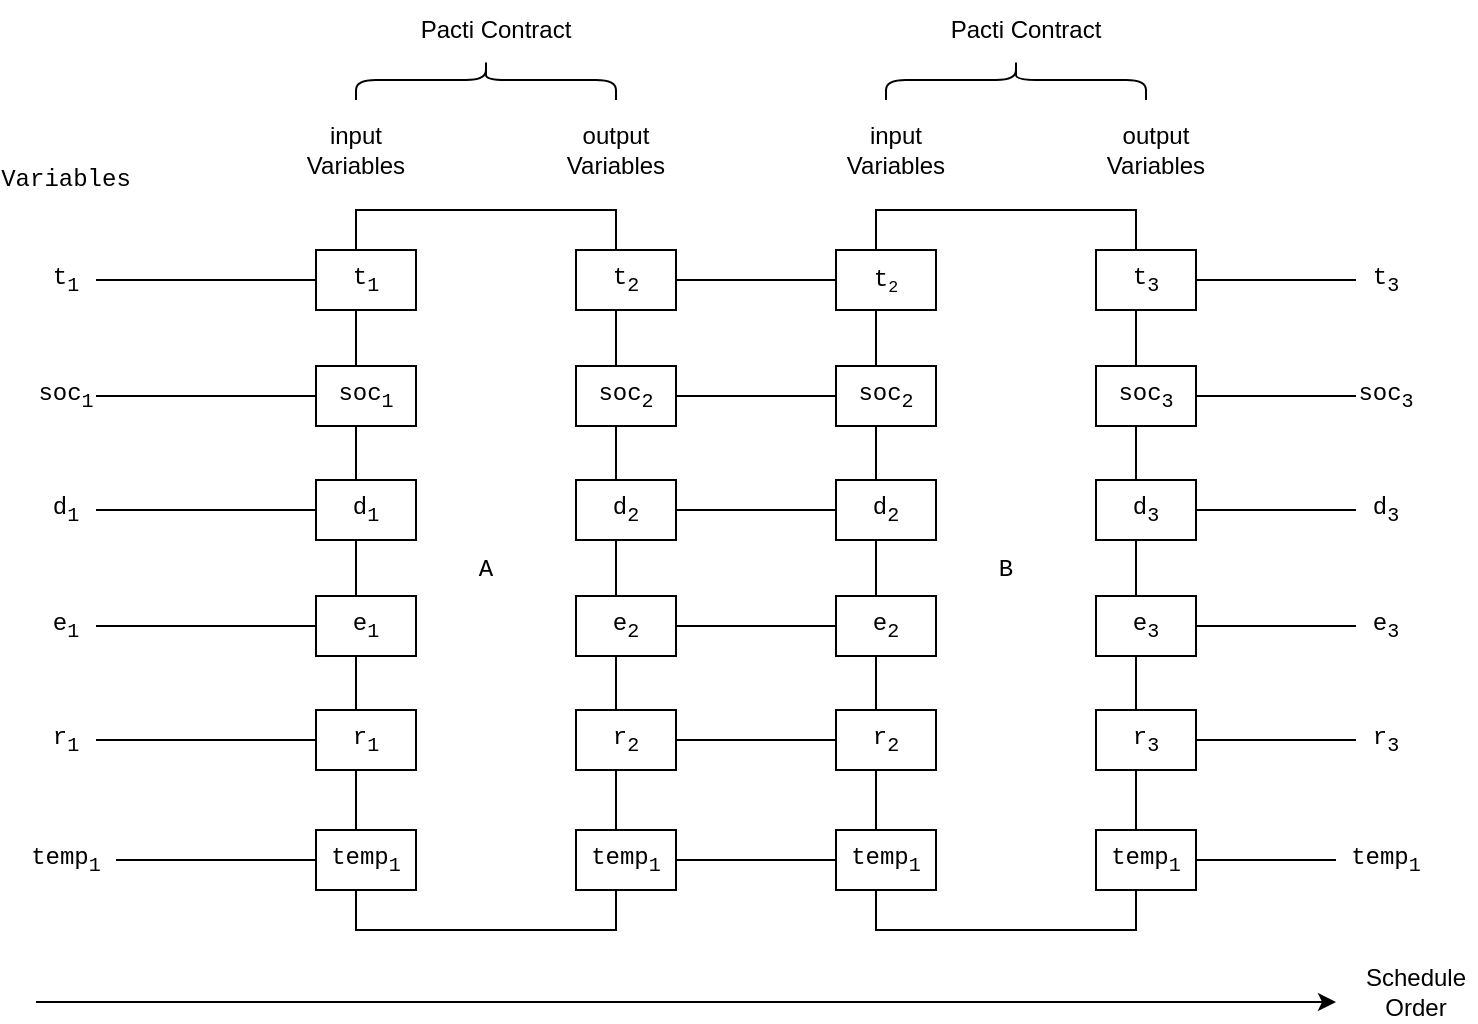 <mxfile>
    <diagram name="Page-1" id="65L9s0X-_qAf-1EEDN0x">
        <mxGraphModel dx="458" dy="467" grid="1" gridSize="10" guides="1" tooltips="1" connect="1" arrows="1" fold="1" page="1" pageScale="1" pageWidth="850" pageHeight="1100" math="0" shadow="0">
            <root>
                <mxCell id="0"/>
                <mxCell id="1" parent="0"/>
                <mxCell id="GHHUwfC4cXGNXOGr5f7a-5" value="" style="endArrow=classic;html=1;rounded=0;" parent="1" edge="1">
                    <mxGeometry width="50" height="50" relative="1" as="geometry">
                        <mxPoint x="70" y="526" as="sourcePoint"/>
                        <mxPoint x="720" y="526" as="targetPoint"/>
                    </mxGeometry>
                </mxCell>
                <mxCell id="GHHUwfC4cXGNXOGr5f7a-6" value="Schedule&lt;br&gt;Order" style="text;html=1;strokeColor=none;fillColor=none;align=center;verticalAlign=middle;whiteSpace=wrap;rounded=0;" parent="1" vertex="1">
                    <mxGeometry x="730" y="506" width="60" height="30" as="geometry"/>
                </mxCell>
                <mxCell id="GHHUwfC4cXGNXOGr5f7a-25" style="edgeStyle=orthogonalEdgeStyle;rounded=0;orthogonalLoop=1;jettySize=auto;html=1;exitX=1;exitY=0.5;exitDx=0;exitDy=0;entryX=0;entryY=0.5;entryDx=0;entryDy=0;fontFamily=Courier New;endArrow=none;endFill=0;" parent="1" source="GHHUwfC4cXGNXOGr5f7a-7" target="GHHUwfC4cXGNXOGr5f7a-44" edge="1">
                    <mxGeometry relative="1" as="geometry">
                        <mxPoint x="180" y="165" as="targetPoint"/>
                    </mxGeometry>
                </mxCell>
                <mxCell id="GHHUwfC4cXGNXOGr5f7a-7" value="&lt;font face=&quot;Courier New&quot;&gt;t&lt;sub&gt;1&lt;/sub&gt;&lt;/font&gt;" style="text;html=1;strokeColor=none;fillColor=none;align=center;verticalAlign=middle;whiteSpace=wrap;rounded=0;" parent="1" vertex="1">
                    <mxGeometry x="70" y="150" width="30" height="30" as="geometry"/>
                </mxCell>
                <mxCell id="GHHUwfC4cXGNXOGr5f7a-26" style="edgeStyle=orthogonalEdgeStyle;rounded=0;orthogonalLoop=1;jettySize=auto;html=1;exitX=1;exitY=0.5;exitDx=0;exitDy=0;entryX=0;entryY=0.5;entryDx=0;entryDy=0;fontFamily=Courier New;endArrow=none;endFill=0;" parent="1" source="GHHUwfC4cXGNXOGr5f7a-8" target="GHHUwfC4cXGNXOGr5f7a-45" edge="1">
                    <mxGeometry relative="1" as="geometry">
                        <mxPoint x="180" y="213" as="targetPoint"/>
                    </mxGeometry>
                </mxCell>
                <mxCell id="GHHUwfC4cXGNXOGr5f7a-8" value="&lt;font face=&quot;Courier New&quot;&gt;soc&lt;sub&gt;1&lt;/sub&gt;&lt;/font&gt;" style="text;html=1;strokeColor=none;fillColor=none;align=center;verticalAlign=middle;whiteSpace=wrap;rounded=0;" parent="1" vertex="1">
                    <mxGeometry x="70" y="208" width="30" height="30" as="geometry"/>
                </mxCell>
                <mxCell id="GHHUwfC4cXGNXOGr5f7a-27" style="edgeStyle=orthogonalEdgeStyle;rounded=0;orthogonalLoop=1;jettySize=auto;html=1;entryX=0;entryY=0.5;entryDx=0;entryDy=0;fontFamily=Courier New;endArrow=none;endFill=0;" parent="1" source="GHHUwfC4cXGNXOGr5f7a-9" target="GHHUwfC4cXGNXOGr5f7a-46" edge="1">
                    <mxGeometry relative="1" as="geometry">
                        <mxPoint x="180" y="260" as="targetPoint"/>
                    </mxGeometry>
                </mxCell>
                <mxCell id="GHHUwfC4cXGNXOGr5f7a-9" value="&lt;font face=&quot;Courier New&quot;&gt;d&lt;sub&gt;1&lt;/sub&gt;&lt;/font&gt;" style="text;html=1;strokeColor=none;fillColor=none;align=center;verticalAlign=middle;whiteSpace=wrap;rounded=0;" parent="1" vertex="1">
                    <mxGeometry x="70" y="265" width="30" height="30" as="geometry"/>
                </mxCell>
                <mxCell id="GHHUwfC4cXGNXOGr5f7a-28" style="edgeStyle=orthogonalEdgeStyle;rounded=0;orthogonalLoop=1;jettySize=auto;html=1;entryX=0;entryY=0.5;entryDx=0;entryDy=0;fontFamily=Courier New;endArrow=none;endFill=0;" parent="1" source="GHHUwfC4cXGNXOGr5f7a-10" target="GHHUwfC4cXGNXOGr5f7a-47" edge="1">
                    <mxGeometry relative="1" as="geometry">
                        <mxPoint x="180" y="308" as="targetPoint"/>
                    </mxGeometry>
                </mxCell>
                <mxCell id="GHHUwfC4cXGNXOGr5f7a-10" value="&lt;font face=&quot;Courier New&quot;&gt;e&lt;sub&gt;1&lt;/sub&gt;&lt;/font&gt;" style="text;html=1;strokeColor=none;fillColor=none;align=center;verticalAlign=middle;whiteSpace=wrap;rounded=0;" parent="1" vertex="1">
                    <mxGeometry x="70" y="323" width="30" height="30" as="geometry"/>
                </mxCell>
                <mxCell id="GHHUwfC4cXGNXOGr5f7a-29" style="edgeStyle=orthogonalEdgeStyle;rounded=0;orthogonalLoop=1;jettySize=auto;html=1;entryX=0;entryY=0.5;entryDx=0;entryDy=0;fontFamily=Courier New;endArrow=none;endFill=0;" parent="1" source="GHHUwfC4cXGNXOGr5f7a-11" target="GHHUwfC4cXGNXOGr5f7a-48" edge="1">
                    <mxGeometry relative="1" as="geometry">
                        <mxPoint x="180" y="355" as="targetPoint"/>
                    </mxGeometry>
                </mxCell>
                <mxCell id="GHHUwfC4cXGNXOGr5f7a-11" value="&lt;font face=&quot;Courier New&quot;&gt;r&lt;sub&gt;1&lt;/sub&gt;&lt;/font&gt;" style="text;html=1;strokeColor=none;fillColor=none;align=center;verticalAlign=middle;whiteSpace=wrap;rounded=0;" parent="1" vertex="1">
                    <mxGeometry x="70" y="380" width="30" height="30" as="geometry"/>
                </mxCell>
                <mxCell id="GHHUwfC4cXGNXOGr5f7a-12" value="Variables" style="text;html=1;strokeColor=none;fillColor=none;align=center;verticalAlign=middle;whiteSpace=wrap;rounded=0;fontFamily=Courier New;" parent="1" vertex="1">
                    <mxGeometry x="55" y="100" width="60" height="30" as="geometry"/>
                </mxCell>
                <mxCell id="GHHUwfC4cXGNXOGr5f7a-56" value="" style="group" parent="1" vertex="1" connectable="0">
                    <mxGeometry x="210" y="130" width="180" height="360" as="geometry"/>
                </mxCell>
                <mxCell id="GHHUwfC4cXGNXOGr5f7a-50" value="A" style="rounded=0;whiteSpace=wrap;html=1;fontFamily=Courier New;" parent="GHHUwfC4cXGNXOGr5f7a-56" vertex="1">
                    <mxGeometry x="20" width="130" height="360" as="geometry"/>
                </mxCell>
                <mxCell id="GHHUwfC4cXGNXOGr5f7a-44" value="t&lt;sub&gt;1&lt;/sub&gt;" style="rounded=0;whiteSpace=wrap;html=1;fontFamily=Courier New;" parent="GHHUwfC4cXGNXOGr5f7a-56" vertex="1">
                    <mxGeometry y="20" width="50" height="30" as="geometry"/>
                </mxCell>
                <mxCell id="GHHUwfC4cXGNXOGr5f7a-45" value="soc&lt;sub&gt;1&lt;/sub&gt;" style="rounded=0;whiteSpace=wrap;html=1;fontFamily=Courier New;" parent="GHHUwfC4cXGNXOGr5f7a-56" vertex="1">
                    <mxGeometry y="78" width="50" height="30" as="geometry"/>
                </mxCell>
                <mxCell id="GHHUwfC4cXGNXOGr5f7a-46" value="d&lt;sub&gt;1&lt;/sub&gt;" style="rounded=0;whiteSpace=wrap;html=1;fontFamily=Courier New;" parent="GHHUwfC4cXGNXOGr5f7a-56" vertex="1">
                    <mxGeometry y="135" width="50" height="30" as="geometry"/>
                </mxCell>
                <mxCell id="GHHUwfC4cXGNXOGr5f7a-47" value="e&lt;sub&gt;1&lt;/sub&gt;" style="rounded=0;whiteSpace=wrap;html=1;fontFamily=Courier New;" parent="GHHUwfC4cXGNXOGr5f7a-56" vertex="1">
                    <mxGeometry y="193" width="50" height="30" as="geometry"/>
                </mxCell>
                <mxCell id="GHHUwfC4cXGNXOGr5f7a-48" value="r&lt;sub&gt;1&lt;/sub&gt;" style="rounded=0;whiteSpace=wrap;html=1;fontFamily=Courier New;" parent="GHHUwfC4cXGNXOGr5f7a-56" vertex="1">
                    <mxGeometry y="250" width="50" height="30" as="geometry"/>
                </mxCell>
                <mxCell id="GHHUwfC4cXGNXOGr5f7a-51" value="t&lt;sub&gt;2&lt;/sub&gt;" style="rounded=0;whiteSpace=wrap;html=1;fontFamily=Courier New;" parent="GHHUwfC4cXGNXOGr5f7a-56" vertex="1">
                    <mxGeometry x="130" y="20" width="50" height="30" as="geometry"/>
                </mxCell>
                <mxCell id="GHHUwfC4cXGNXOGr5f7a-52" value="soc&lt;sub&gt;2&lt;/sub&gt;" style="rounded=0;whiteSpace=wrap;html=1;fontFamily=Courier New;" parent="GHHUwfC4cXGNXOGr5f7a-56" vertex="1">
                    <mxGeometry x="130" y="78" width="50" height="30" as="geometry"/>
                </mxCell>
                <mxCell id="GHHUwfC4cXGNXOGr5f7a-53" value="d&lt;sub&gt;2&lt;/sub&gt;" style="rounded=0;whiteSpace=wrap;html=1;fontFamily=Courier New;" parent="GHHUwfC4cXGNXOGr5f7a-56" vertex="1">
                    <mxGeometry x="130" y="135" width="50" height="30" as="geometry"/>
                </mxCell>
                <mxCell id="GHHUwfC4cXGNXOGr5f7a-54" value="e&lt;sub&gt;2&lt;/sub&gt;" style="rounded=0;whiteSpace=wrap;html=1;fontFamily=Courier New;" parent="GHHUwfC4cXGNXOGr5f7a-56" vertex="1">
                    <mxGeometry x="130" y="193" width="50" height="30" as="geometry"/>
                </mxCell>
                <mxCell id="GHHUwfC4cXGNXOGr5f7a-55" value="r&lt;sub&gt;2&lt;/sub&gt;" style="rounded=0;whiteSpace=wrap;html=1;fontFamily=Courier New;" parent="GHHUwfC4cXGNXOGr5f7a-56" vertex="1">
                    <mxGeometry x="130" y="250" width="50" height="30" as="geometry"/>
                </mxCell>
                <mxCell id="2" value="temp&lt;sub&gt;1&lt;/sub&gt;" style="rounded=0;whiteSpace=wrap;html=1;fontFamily=Courier New;" vertex="1" parent="GHHUwfC4cXGNXOGr5f7a-56">
                    <mxGeometry y="310" width="50" height="30" as="geometry"/>
                </mxCell>
                <mxCell id="5" value="temp&lt;sub&gt;1&lt;/sub&gt;" style="rounded=0;whiteSpace=wrap;html=1;fontFamily=Courier New;" vertex="1" parent="GHHUwfC4cXGNXOGr5f7a-56">
                    <mxGeometry x="130" y="310" width="50" height="30" as="geometry"/>
                </mxCell>
                <mxCell id="GHHUwfC4cXGNXOGr5f7a-57" value="" style="group" parent="1" vertex="1" connectable="0">
                    <mxGeometry x="470" y="130" width="180" height="360" as="geometry"/>
                </mxCell>
                <mxCell id="GHHUwfC4cXGNXOGr5f7a-58" value="B" style="rounded=0;whiteSpace=wrap;html=1;fontFamily=Courier New;" parent="GHHUwfC4cXGNXOGr5f7a-57" vertex="1">
                    <mxGeometry x="20" width="130" height="360" as="geometry"/>
                </mxCell>
                <mxCell id="GHHUwfC4cXGNXOGr5f7a-59" value="t&lt;span style=&quot;font-size: 10px;&quot;&gt;&lt;sub&gt;2&lt;/sub&gt;&lt;/span&gt;" style="rounded=0;whiteSpace=wrap;html=1;fontFamily=Courier New;" parent="GHHUwfC4cXGNXOGr5f7a-57" vertex="1">
                    <mxGeometry y="20" width="50" height="30" as="geometry"/>
                </mxCell>
                <mxCell id="GHHUwfC4cXGNXOGr5f7a-60" value="soc&lt;sub&gt;2&lt;/sub&gt;" style="rounded=0;whiteSpace=wrap;html=1;fontFamily=Courier New;" parent="GHHUwfC4cXGNXOGr5f7a-57" vertex="1">
                    <mxGeometry y="78" width="50" height="30" as="geometry"/>
                </mxCell>
                <mxCell id="GHHUwfC4cXGNXOGr5f7a-61" value="d&lt;sub&gt;2&lt;/sub&gt;" style="rounded=0;whiteSpace=wrap;html=1;fontFamily=Courier New;" parent="GHHUwfC4cXGNXOGr5f7a-57" vertex="1">
                    <mxGeometry y="135" width="50" height="30" as="geometry"/>
                </mxCell>
                <mxCell id="GHHUwfC4cXGNXOGr5f7a-62" value="e&lt;sub&gt;2&lt;/sub&gt;" style="rounded=0;whiteSpace=wrap;html=1;fontFamily=Courier New;" parent="GHHUwfC4cXGNXOGr5f7a-57" vertex="1">
                    <mxGeometry y="193" width="50" height="30" as="geometry"/>
                </mxCell>
                <mxCell id="GHHUwfC4cXGNXOGr5f7a-63" value="r&lt;sub&gt;2&lt;/sub&gt;" style="rounded=0;whiteSpace=wrap;html=1;fontFamily=Courier New;" parent="GHHUwfC4cXGNXOGr5f7a-57" vertex="1">
                    <mxGeometry y="250" width="50" height="30" as="geometry"/>
                </mxCell>
                <mxCell id="GHHUwfC4cXGNXOGr5f7a-64" value="t&lt;sub&gt;3&lt;/sub&gt;" style="rounded=0;whiteSpace=wrap;html=1;fontFamily=Courier New;" parent="GHHUwfC4cXGNXOGr5f7a-57" vertex="1">
                    <mxGeometry x="130" y="20" width="50" height="30" as="geometry"/>
                </mxCell>
                <mxCell id="GHHUwfC4cXGNXOGr5f7a-65" value="soc&lt;sub&gt;3&lt;/sub&gt;" style="rounded=0;whiteSpace=wrap;html=1;fontFamily=Courier New;" parent="GHHUwfC4cXGNXOGr5f7a-57" vertex="1">
                    <mxGeometry x="130" y="78" width="50" height="30" as="geometry"/>
                </mxCell>
                <mxCell id="GHHUwfC4cXGNXOGr5f7a-66" value="d&lt;sub&gt;3&lt;/sub&gt;" style="rounded=0;whiteSpace=wrap;html=1;fontFamily=Courier New;" parent="GHHUwfC4cXGNXOGr5f7a-57" vertex="1">
                    <mxGeometry x="130" y="135" width="50" height="30" as="geometry"/>
                </mxCell>
                <mxCell id="GHHUwfC4cXGNXOGr5f7a-67" value="e&lt;sub&gt;3&lt;/sub&gt;" style="rounded=0;whiteSpace=wrap;html=1;fontFamily=Courier New;" parent="GHHUwfC4cXGNXOGr5f7a-57" vertex="1">
                    <mxGeometry x="130" y="193" width="50" height="30" as="geometry"/>
                </mxCell>
                <mxCell id="GHHUwfC4cXGNXOGr5f7a-68" value="r&lt;sub&gt;3&lt;/sub&gt;" style="rounded=0;whiteSpace=wrap;html=1;fontFamily=Courier New;" parent="GHHUwfC4cXGNXOGr5f7a-57" vertex="1">
                    <mxGeometry x="130" y="250" width="50" height="30" as="geometry"/>
                </mxCell>
                <mxCell id="6" value="temp&lt;sub&gt;1&lt;/sub&gt;" style="rounded=0;whiteSpace=wrap;html=1;fontFamily=Courier New;" vertex="1" parent="GHHUwfC4cXGNXOGr5f7a-57">
                    <mxGeometry y="310" width="50" height="30" as="geometry"/>
                </mxCell>
                <mxCell id="7" value="temp&lt;sub&gt;1&lt;/sub&gt;" style="rounded=0;whiteSpace=wrap;html=1;fontFamily=Courier New;" vertex="1" parent="GHHUwfC4cXGNXOGr5f7a-57">
                    <mxGeometry x="130" y="310" width="50" height="30" as="geometry"/>
                </mxCell>
                <mxCell id="GHHUwfC4cXGNXOGr5f7a-69" style="edgeStyle=orthogonalEdgeStyle;rounded=0;orthogonalLoop=1;jettySize=auto;html=1;exitX=1;exitY=0.5;exitDx=0;exitDy=0;entryX=0;entryY=0.5;entryDx=0;entryDy=0;fontFamily=Courier New;endArrow=none;endFill=0;" parent="1" source="GHHUwfC4cXGNXOGr5f7a-51" target="GHHUwfC4cXGNXOGr5f7a-59" edge="1">
                    <mxGeometry relative="1" as="geometry">
                        <mxPoint x="110" y="175" as="sourcePoint"/>
                        <mxPoint x="220" y="175" as="targetPoint"/>
                    </mxGeometry>
                </mxCell>
                <mxCell id="GHHUwfC4cXGNXOGr5f7a-70" style="edgeStyle=orthogonalEdgeStyle;rounded=0;orthogonalLoop=1;jettySize=auto;html=1;exitX=1;exitY=0.5;exitDx=0;exitDy=0;entryX=0;entryY=0.5;entryDx=0;entryDy=0;fontFamily=Courier New;endArrow=none;endFill=0;" parent="1" source="GHHUwfC4cXGNXOGr5f7a-52" target="GHHUwfC4cXGNXOGr5f7a-60" edge="1">
                    <mxGeometry relative="1" as="geometry">
                        <mxPoint x="400" y="175" as="sourcePoint"/>
                        <mxPoint x="480" y="175" as="targetPoint"/>
                    </mxGeometry>
                </mxCell>
                <mxCell id="GHHUwfC4cXGNXOGr5f7a-71" style="edgeStyle=orthogonalEdgeStyle;rounded=0;orthogonalLoop=1;jettySize=auto;html=1;entryX=0;entryY=0.5;entryDx=0;entryDy=0;fontFamily=Courier New;endArrow=none;endFill=0;" parent="1" source="GHHUwfC4cXGNXOGr5f7a-53" target="GHHUwfC4cXGNXOGr5f7a-61" edge="1">
                    <mxGeometry relative="1" as="geometry"/>
                </mxCell>
                <mxCell id="GHHUwfC4cXGNXOGr5f7a-72" style="edgeStyle=orthogonalEdgeStyle;rounded=0;orthogonalLoop=1;jettySize=auto;html=1;entryX=0;entryY=0.5;entryDx=0;entryDy=0;fontFamily=Courier New;endArrow=none;endFill=0;" parent="1" source="GHHUwfC4cXGNXOGr5f7a-54" target="GHHUwfC4cXGNXOGr5f7a-62" edge="1">
                    <mxGeometry relative="1" as="geometry"/>
                </mxCell>
                <mxCell id="GHHUwfC4cXGNXOGr5f7a-73" style="edgeStyle=orthogonalEdgeStyle;rounded=0;orthogonalLoop=1;jettySize=auto;html=1;entryX=0;entryY=0.5;entryDx=0;entryDy=0;fontFamily=Courier New;endArrow=none;endFill=0;" parent="1" source="GHHUwfC4cXGNXOGr5f7a-55" target="GHHUwfC4cXGNXOGr5f7a-63" edge="1">
                    <mxGeometry relative="1" as="geometry"/>
                </mxCell>
                <mxCell id="GHHUwfC4cXGNXOGr5f7a-74" value="&lt;font face=&quot;Courier New&quot;&gt;t&lt;sub&gt;3&lt;/sub&gt;&lt;/font&gt;" style="text;html=1;strokeColor=none;fillColor=none;align=center;verticalAlign=middle;whiteSpace=wrap;rounded=0;" parent="1" vertex="1">
                    <mxGeometry x="730" y="150" width="30" height="30" as="geometry"/>
                </mxCell>
                <mxCell id="GHHUwfC4cXGNXOGr5f7a-75" value="&lt;font face=&quot;Courier New&quot;&gt;soc&lt;sub&gt;3&lt;/sub&gt;&lt;/font&gt;" style="text;html=1;strokeColor=none;fillColor=none;align=center;verticalAlign=middle;whiteSpace=wrap;rounded=0;" parent="1" vertex="1">
                    <mxGeometry x="730" y="208" width="30" height="30" as="geometry"/>
                </mxCell>
                <mxCell id="GHHUwfC4cXGNXOGr5f7a-76" value="&lt;font face=&quot;Courier New&quot;&gt;d&lt;sub&gt;3&lt;/sub&gt;&lt;/font&gt;" style="text;html=1;strokeColor=none;fillColor=none;align=center;verticalAlign=middle;whiteSpace=wrap;rounded=0;" parent="1" vertex="1">
                    <mxGeometry x="730" y="265" width="30" height="30" as="geometry"/>
                </mxCell>
                <mxCell id="GHHUwfC4cXGNXOGr5f7a-77" value="&lt;font face=&quot;Courier New&quot;&gt;e&lt;sub&gt;3&lt;/sub&gt;&lt;/font&gt;" style="text;html=1;strokeColor=none;fillColor=none;align=center;verticalAlign=middle;whiteSpace=wrap;rounded=0;" parent="1" vertex="1">
                    <mxGeometry x="730" y="323" width="30" height="30" as="geometry"/>
                </mxCell>
                <mxCell id="GHHUwfC4cXGNXOGr5f7a-78" value="&lt;font face=&quot;Courier New&quot;&gt;r&lt;sub&gt;3&lt;/sub&gt;&lt;/font&gt;" style="text;html=1;strokeColor=none;fillColor=none;align=center;verticalAlign=middle;whiteSpace=wrap;rounded=0;" parent="1" vertex="1">
                    <mxGeometry x="730" y="380" width="30" height="30" as="geometry"/>
                </mxCell>
                <mxCell id="GHHUwfC4cXGNXOGr5f7a-79" style="edgeStyle=orthogonalEdgeStyle;rounded=0;orthogonalLoop=1;jettySize=auto;html=1;entryX=0;entryY=0.5;entryDx=0;entryDy=0;fontFamily=Courier New;endArrow=none;endFill=0;" parent="1" source="GHHUwfC4cXGNXOGr5f7a-64" target="GHHUwfC4cXGNXOGr5f7a-74" edge="1">
                    <mxGeometry relative="1" as="geometry"/>
                </mxCell>
                <mxCell id="GHHUwfC4cXGNXOGr5f7a-80" style="edgeStyle=orthogonalEdgeStyle;rounded=0;orthogonalLoop=1;jettySize=auto;html=1;entryX=0;entryY=0.5;entryDx=0;entryDy=0;fontFamily=Courier New;endArrow=none;endFill=0;" parent="1" source="GHHUwfC4cXGNXOGr5f7a-65" target="GHHUwfC4cXGNXOGr5f7a-75" edge="1">
                    <mxGeometry relative="1" as="geometry"/>
                </mxCell>
                <mxCell id="GHHUwfC4cXGNXOGr5f7a-81" style="edgeStyle=orthogonalEdgeStyle;rounded=0;orthogonalLoop=1;jettySize=auto;html=1;entryX=0;entryY=0.5;entryDx=0;entryDy=0;fontFamily=Courier New;endArrow=none;endFill=0;" parent="1" source="GHHUwfC4cXGNXOGr5f7a-66" target="GHHUwfC4cXGNXOGr5f7a-76" edge="1">
                    <mxGeometry relative="1" as="geometry"/>
                </mxCell>
                <mxCell id="GHHUwfC4cXGNXOGr5f7a-82" style="edgeStyle=orthogonalEdgeStyle;rounded=0;orthogonalLoop=1;jettySize=auto;html=1;entryX=0;entryY=0.5;entryDx=0;entryDy=0;fontFamily=Courier New;endArrow=none;endFill=0;" parent="1" source="GHHUwfC4cXGNXOGr5f7a-67" target="GHHUwfC4cXGNXOGr5f7a-77" edge="1">
                    <mxGeometry relative="1" as="geometry"/>
                </mxCell>
                <mxCell id="GHHUwfC4cXGNXOGr5f7a-83" style="edgeStyle=orthogonalEdgeStyle;rounded=0;orthogonalLoop=1;jettySize=auto;html=1;entryX=0;entryY=0.5;entryDx=0;entryDy=0;fontFamily=Courier New;endArrow=none;endFill=0;" parent="1" source="GHHUwfC4cXGNXOGr5f7a-68" target="GHHUwfC4cXGNXOGr5f7a-78" edge="1">
                    <mxGeometry relative="1" as="geometry"/>
                </mxCell>
                <mxCell id="JNxAYAF8ZLGorr7LrzFy-1" value="input&lt;br&gt;Variables" style="text;html=1;strokeColor=none;fillColor=none;align=center;verticalAlign=middle;whiteSpace=wrap;rounded=0;" parent="1" vertex="1">
                    <mxGeometry x="200" y="85" width="60" height="30" as="geometry"/>
                </mxCell>
                <mxCell id="JNxAYAF8ZLGorr7LrzFy-2" value="input&lt;br&gt;Variables" style="text;html=1;strokeColor=none;fillColor=none;align=center;verticalAlign=middle;whiteSpace=wrap;rounded=0;" parent="1" vertex="1">
                    <mxGeometry x="470" y="85" width="60" height="30" as="geometry"/>
                </mxCell>
                <mxCell id="JNxAYAF8ZLGorr7LrzFy-3" value="output&lt;br&gt;Variables" style="text;html=1;strokeColor=none;fillColor=none;align=center;verticalAlign=middle;whiteSpace=wrap;rounded=0;" parent="1" vertex="1">
                    <mxGeometry x="330" y="85" width="60" height="30" as="geometry"/>
                </mxCell>
                <mxCell id="JNxAYAF8ZLGorr7LrzFy-4" value="output&lt;br&gt;Variables" style="text;html=1;strokeColor=none;fillColor=none;align=center;verticalAlign=middle;whiteSpace=wrap;rounded=0;" parent="1" vertex="1">
                    <mxGeometry x="600" y="85" width="60" height="30" as="geometry"/>
                </mxCell>
                <mxCell id="JNxAYAF8ZLGorr7LrzFy-5" value="" style="shape=curlyBracket;whiteSpace=wrap;html=1;rounded=1;flipH=1;labelPosition=right;verticalLabelPosition=middle;align=left;verticalAlign=middle;rotation=-90;" parent="1" vertex="1">
                    <mxGeometry x="285" width="20" height="130" as="geometry"/>
                </mxCell>
                <mxCell id="JNxAYAF8ZLGorr7LrzFy-6" value="Pacti Contract" style="text;html=1;strokeColor=none;fillColor=none;align=center;verticalAlign=middle;whiteSpace=wrap;rounded=0;" parent="1" vertex="1">
                    <mxGeometry x="255" y="25" width="90" height="30" as="geometry"/>
                </mxCell>
                <mxCell id="JNxAYAF8ZLGorr7LrzFy-7" value="Pacti Contract" style="text;html=1;strokeColor=none;fillColor=none;align=center;verticalAlign=middle;whiteSpace=wrap;rounded=0;" parent="1" vertex="1">
                    <mxGeometry x="520" y="25" width="90" height="30" as="geometry"/>
                </mxCell>
                <mxCell id="JNxAYAF8ZLGorr7LrzFy-8" value="" style="shape=curlyBracket;whiteSpace=wrap;html=1;rounded=1;flipH=1;labelPosition=right;verticalLabelPosition=middle;align=left;verticalAlign=middle;rotation=-90;" parent="1" vertex="1">
                    <mxGeometry x="550" width="20" height="130" as="geometry"/>
                </mxCell>
                <mxCell id="4" style="edgeStyle=none;html=1;entryX=0;entryY=0.5;entryDx=0;entryDy=0;endArrow=none;endFill=0;" edge="1" parent="1" source="3" target="2">
                    <mxGeometry relative="1" as="geometry"/>
                </mxCell>
                <mxCell id="3" value="&lt;span style=&quot;font-family: &amp;quot;Courier New&amp;quot;;&quot;&gt;temp&lt;/span&gt;&lt;sub style=&quot;font-family: &amp;quot;Courier New&amp;quot;;&quot;&gt;1&lt;/sub&gt;" style="text;html=1;strokeColor=none;fillColor=none;align=center;verticalAlign=middle;whiteSpace=wrap;rounded=0;" vertex="1" parent="1">
                    <mxGeometry x="60" y="440" width="50" height="30" as="geometry"/>
                </mxCell>
                <mxCell id="8" value="&lt;span style=&quot;font-family: &amp;quot;Courier New&amp;quot;;&quot;&gt;temp&lt;/span&gt;&lt;sub style=&quot;font-family: &amp;quot;Courier New&amp;quot;;&quot;&gt;1&lt;/sub&gt;" style="text;html=1;strokeColor=none;fillColor=none;align=center;verticalAlign=middle;whiteSpace=wrap;rounded=0;" vertex="1" parent="1">
                    <mxGeometry x="720" y="440" width="50" height="30" as="geometry"/>
                </mxCell>
                <mxCell id="10" style="edgeStyle=none;html=1;endArrow=none;endFill=0;" edge="1" parent="1" source="7" target="8">
                    <mxGeometry relative="1" as="geometry"/>
                </mxCell>
                <mxCell id="11" style="edgeStyle=none;html=1;entryX=0;entryY=0.5;entryDx=0;entryDy=0;endArrow=none;endFill=0;" edge="1" parent="1" source="5" target="6">
                    <mxGeometry relative="1" as="geometry"/>
                </mxCell>
            </root>
        </mxGraphModel>
    </diagram>
</mxfile>